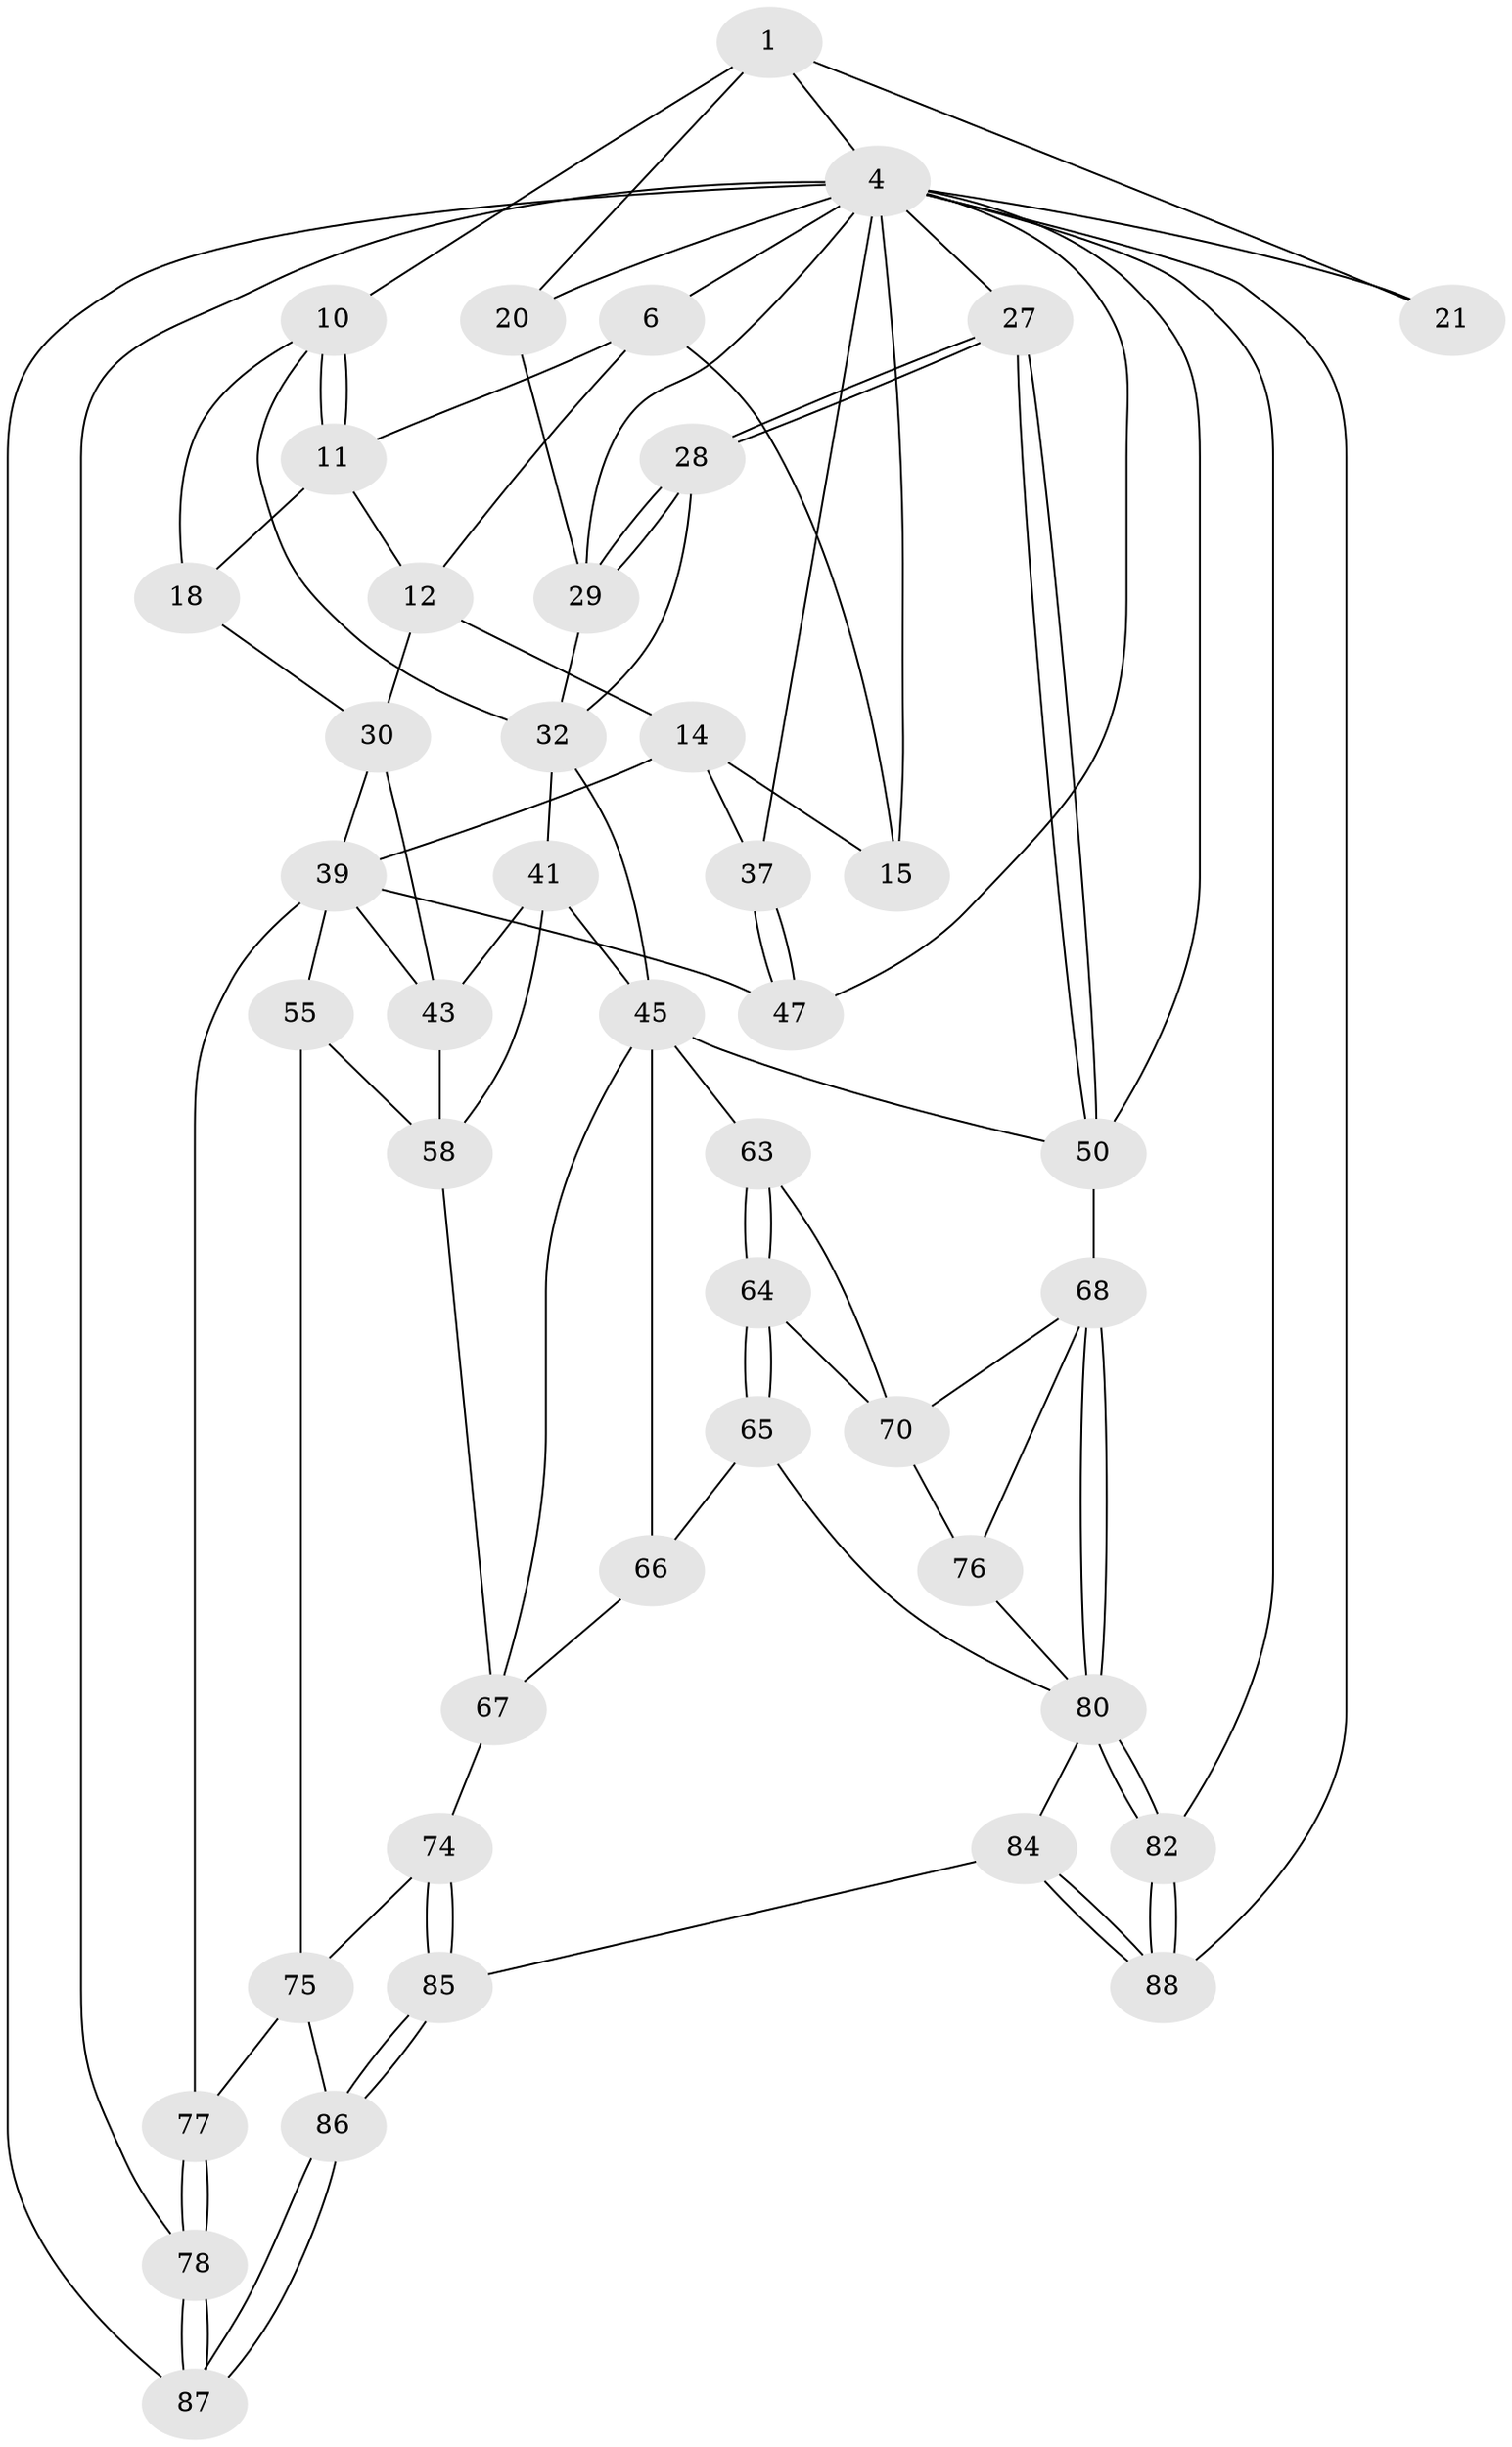 // original degree distribution, {3: 0.02247191011235955, 4: 0.23595505617977527, 5: 0.5393258426966292, 6: 0.20224719101123595}
// Generated by graph-tools (version 1.1) at 2025/16/03/09/25 04:16:53]
// undirected, 44 vertices, 100 edges
graph export_dot {
graph [start="1"]
  node [color=gray90,style=filled];
  1 [pos="+0.8589880012648149+0",super="+9+2"];
  4 [pos="+1+0",super="+72+5+22"];
  6 [pos="+0.19657778353528707+0",super="+7"];
  10 [pos="+0.6992994072802429+0.12019032090737965",super="+17"];
  11 [pos="+0.5998033353481458+0",super="+16"];
  12 [pos="+0.36835831332759245+0.08912797432930875",super="+13"];
  14 [pos="+0.1857008627505863+0.15755854417655182",super="+36"];
  15 [pos="+0.16765515419849966+0.07676554740802007"];
  18 [pos="+0.5423763935897212+0.18718080493591488"];
  20 [pos="+0.7459073043910303+0.12023540666199449",super="+25"];
  21 [pos="+0.9102565136495574+0.07516143997846907"];
  27 [pos="+1+0.3456615469187822"];
  28 [pos="+0.9367526645153658+0.30613306291931647"];
  29 [pos="+0.8897684372583792+0.20628635650646535",super="+31"];
  30 [pos="+0.4004107977232008+0.18251536273680785",super="+38"];
  32 [pos="+0.7947922269586205+0.22420438037240603",super="+35+33"];
  37 [pos="+0+0.011103705680673946"];
  39 [pos="+0.22563272372206053+0.3689653510689379",super="+40+54"];
  41 [pos="+0.5650892714800925+0.3800338344055047",super="+42"];
  43 [pos="+0.4331419682216422+0.3900278150306403",super="+53"];
  45 [pos="+0.7701902349139712+0.47784808573512405",super="+52+46"];
  47 [pos="+0+0.443679526681892"];
  50 [pos="+1+0.4812190163469674",super="+51"];
  55 [pos="+0.20994944281128833+0.5978153409903926",super="+62"];
  58 [pos="+0.37444891458312896+0.5455878201786702",super="+61"];
  63 [pos="+0.7762325611844656+0.5221586863774524"];
  64 [pos="+0.6776325636141104+0.6726871683252189"];
  65 [pos="+0.6323528232484132+0.6782835220796861"];
  66 [pos="+0.6080402942783316+0.6513778601389428"];
  67 [pos="+0.42829763369602303+0.5976973815530234",super="+73"];
  68 [pos="+0.9555471091327594+0.6137620500125051",super="+69"];
  70 [pos="+0.8033152166900169+0.5934027922202432",super="+71"];
  74 [pos="+0.4271151100203491+0.7335063362684365"];
  75 [pos="+0.30808935802466975+0.6711778631125965",super="+79"];
  76 [pos="+0.7957392938098324+0.7146527519427569"];
  77 [pos="+0.11799243942887665+0.740381744393219"];
  78 [pos="+0+0.8055730173912756"];
  80 [pos="+0.8935597200724471+0.8856451977828876",super="+81"];
  82 [pos="+1+1"];
  84 [pos="+0.5849919854560751+0.8431676470136611"];
  85 [pos="+0.42454066473767815+0.8870312481491649"];
  86 [pos="+0.34587305651283184+0.9714283533801092"];
  87 [pos="+0.3129445065857402+1"];
  88 [pos="+0.861342046900315+1"];
  1 -- 10;
  1 -- 20 [weight=2];
  1 -- 21 [weight=2];
  1 -- 4;
  4 -- 50;
  4 -- 82;
  4 -- 37;
  4 -- 6;
  4 -- 78;
  4 -- 47;
  4 -- 15;
  4 -- 87;
  4 -- 88;
  4 -- 21;
  4 -- 27;
  4 -- 29;
  4 -- 20;
  6 -- 15;
  6 -- 11;
  6 -- 12;
  10 -- 11;
  10 -- 11;
  10 -- 18;
  10 -- 32;
  11 -- 18;
  11 -- 12;
  12 -- 14;
  12 -- 30;
  14 -- 15;
  14 -- 37;
  14 -- 39;
  18 -- 30;
  20 -- 29;
  27 -- 28;
  27 -- 28;
  27 -- 50;
  27 -- 50;
  28 -- 29;
  28 -- 29;
  28 -- 32;
  29 -- 32;
  30 -- 43;
  30 -- 39;
  32 -- 41;
  32 -- 45;
  37 -- 47;
  37 -- 47;
  39 -- 55 [weight=2];
  39 -- 77;
  39 -- 47;
  39 -- 43;
  41 -- 58;
  41 -- 43;
  41 -- 45 [weight=2];
  43 -- 58;
  45 -- 63;
  45 -- 50;
  45 -- 66;
  45 -- 67;
  50 -- 68;
  55 -- 58;
  55 -- 75;
  58 -- 67;
  63 -- 64;
  63 -- 64;
  63 -- 70;
  64 -- 65;
  64 -- 65;
  64 -- 70;
  65 -- 66;
  65 -- 80;
  66 -- 67;
  67 -- 74;
  68 -- 80;
  68 -- 80;
  68 -- 70;
  68 -- 76;
  70 -- 76;
  74 -- 75;
  74 -- 85;
  74 -- 85;
  75 -- 77;
  75 -- 86;
  76 -- 80;
  77 -- 78;
  77 -- 78;
  78 -- 87;
  78 -- 87;
  80 -- 82;
  80 -- 82;
  80 -- 84;
  82 -- 88;
  82 -- 88;
  84 -- 85;
  84 -- 88;
  84 -- 88;
  85 -- 86;
  85 -- 86;
  86 -- 87;
  86 -- 87;
}
